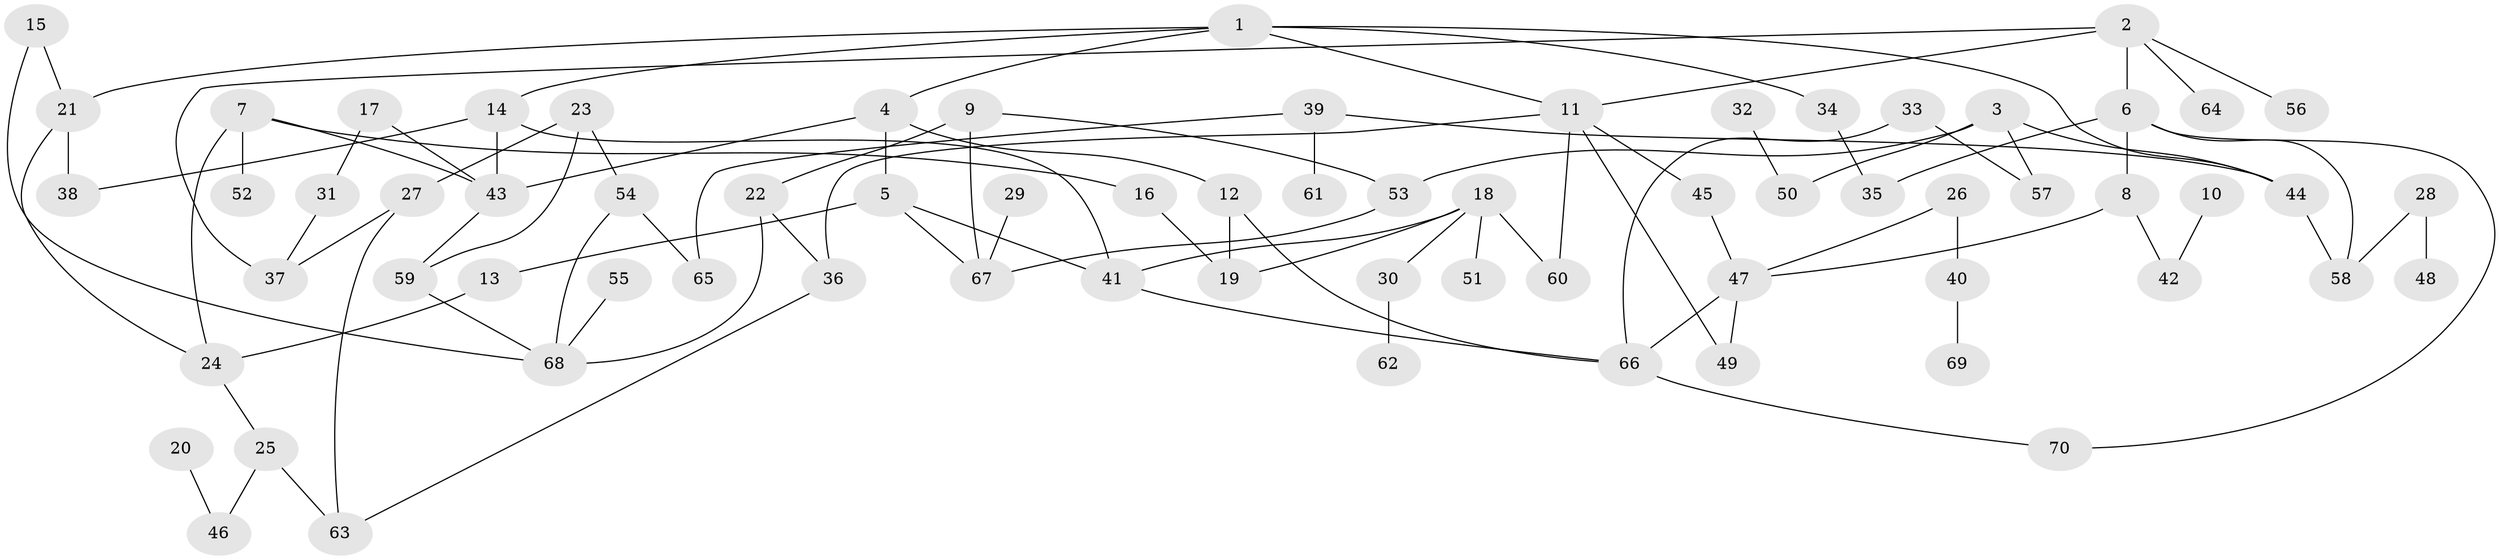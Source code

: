 // original degree distribution, {3: 0.16546762589928057, 5: 0.08633093525179857, 7: 0.014388489208633094, 2: 0.3237410071942446, 4: 0.06474820143884892, 1: 0.3237410071942446, 6: 0.02158273381294964}
// Generated by graph-tools (version 1.1) at 2025/36/03/04/25 23:36:10]
// undirected, 70 vertices, 96 edges
graph export_dot {
  node [color=gray90,style=filled];
  1;
  2;
  3;
  4;
  5;
  6;
  7;
  8;
  9;
  10;
  11;
  12;
  13;
  14;
  15;
  16;
  17;
  18;
  19;
  20;
  21;
  22;
  23;
  24;
  25;
  26;
  27;
  28;
  29;
  30;
  31;
  32;
  33;
  34;
  35;
  36;
  37;
  38;
  39;
  40;
  41;
  42;
  43;
  44;
  45;
  46;
  47;
  48;
  49;
  50;
  51;
  52;
  53;
  54;
  55;
  56;
  57;
  58;
  59;
  60;
  61;
  62;
  63;
  64;
  65;
  66;
  67;
  68;
  69;
  70;
  1 -- 4 [weight=1.0];
  1 -- 11 [weight=1.0];
  1 -- 14 [weight=1.0];
  1 -- 21 [weight=1.0];
  1 -- 34 [weight=1.0];
  1 -- 44 [weight=1.0];
  2 -- 6 [weight=1.0];
  2 -- 11 [weight=1.0];
  2 -- 37 [weight=1.0];
  2 -- 56 [weight=1.0];
  2 -- 64 [weight=1.0];
  3 -- 44 [weight=1.0];
  3 -- 50 [weight=1.0];
  3 -- 53 [weight=1.0];
  3 -- 57 [weight=1.0];
  4 -- 5 [weight=1.0];
  4 -- 12 [weight=1.0];
  4 -- 43 [weight=1.0];
  5 -- 13 [weight=1.0];
  5 -- 41 [weight=1.0];
  5 -- 67 [weight=1.0];
  6 -- 8 [weight=1.0];
  6 -- 35 [weight=1.0];
  6 -- 58 [weight=1.0];
  6 -- 70 [weight=1.0];
  7 -- 16 [weight=1.0];
  7 -- 24 [weight=1.0];
  7 -- 43 [weight=1.0];
  7 -- 52 [weight=1.0];
  8 -- 42 [weight=1.0];
  8 -- 47 [weight=1.0];
  9 -- 22 [weight=1.0];
  9 -- 53 [weight=1.0];
  9 -- 67 [weight=1.0];
  10 -- 42 [weight=1.0];
  11 -- 36 [weight=1.0];
  11 -- 45 [weight=1.0];
  11 -- 49 [weight=1.0];
  11 -- 60 [weight=1.0];
  12 -- 19 [weight=1.0];
  12 -- 66 [weight=1.0];
  13 -- 24 [weight=1.0];
  14 -- 38 [weight=1.0];
  14 -- 41 [weight=1.0];
  14 -- 43 [weight=1.0];
  15 -- 21 [weight=1.0];
  15 -- 68 [weight=1.0];
  16 -- 19 [weight=1.0];
  17 -- 31 [weight=1.0];
  17 -- 43 [weight=1.0];
  18 -- 19 [weight=1.0];
  18 -- 30 [weight=1.0];
  18 -- 41 [weight=1.0];
  18 -- 51 [weight=1.0];
  18 -- 60 [weight=1.0];
  20 -- 46 [weight=1.0];
  21 -- 24 [weight=1.0];
  21 -- 38 [weight=1.0];
  22 -- 36 [weight=1.0];
  22 -- 68 [weight=1.0];
  23 -- 27 [weight=1.0];
  23 -- 54 [weight=1.0];
  23 -- 59 [weight=1.0];
  24 -- 25 [weight=1.0];
  25 -- 46 [weight=1.0];
  25 -- 63 [weight=1.0];
  26 -- 40 [weight=1.0];
  26 -- 47 [weight=1.0];
  27 -- 37 [weight=1.0];
  27 -- 63 [weight=1.0];
  28 -- 48 [weight=1.0];
  28 -- 58 [weight=1.0];
  29 -- 67 [weight=1.0];
  30 -- 62 [weight=1.0];
  31 -- 37 [weight=1.0];
  32 -- 50 [weight=1.0];
  33 -- 57 [weight=1.0];
  33 -- 66 [weight=1.0];
  34 -- 35 [weight=1.0];
  36 -- 63 [weight=1.0];
  39 -- 44 [weight=1.0];
  39 -- 61 [weight=1.0];
  39 -- 65 [weight=1.0];
  40 -- 69 [weight=1.0];
  41 -- 66 [weight=1.0];
  43 -- 59 [weight=1.0];
  44 -- 58 [weight=1.0];
  45 -- 47 [weight=1.0];
  47 -- 49 [weight=1.0];
  47 -- 66 [weight=1.0];
  53 -- 67 [weight=1.0];
  54 -- 65 [weight=1.0];
  54 -- 68 [weight=1.0];
  55 -- 68 [weight=1.0];
  59 -- 68 [weight=1.0];
  66 -- 70 [weight=1.0];
}
